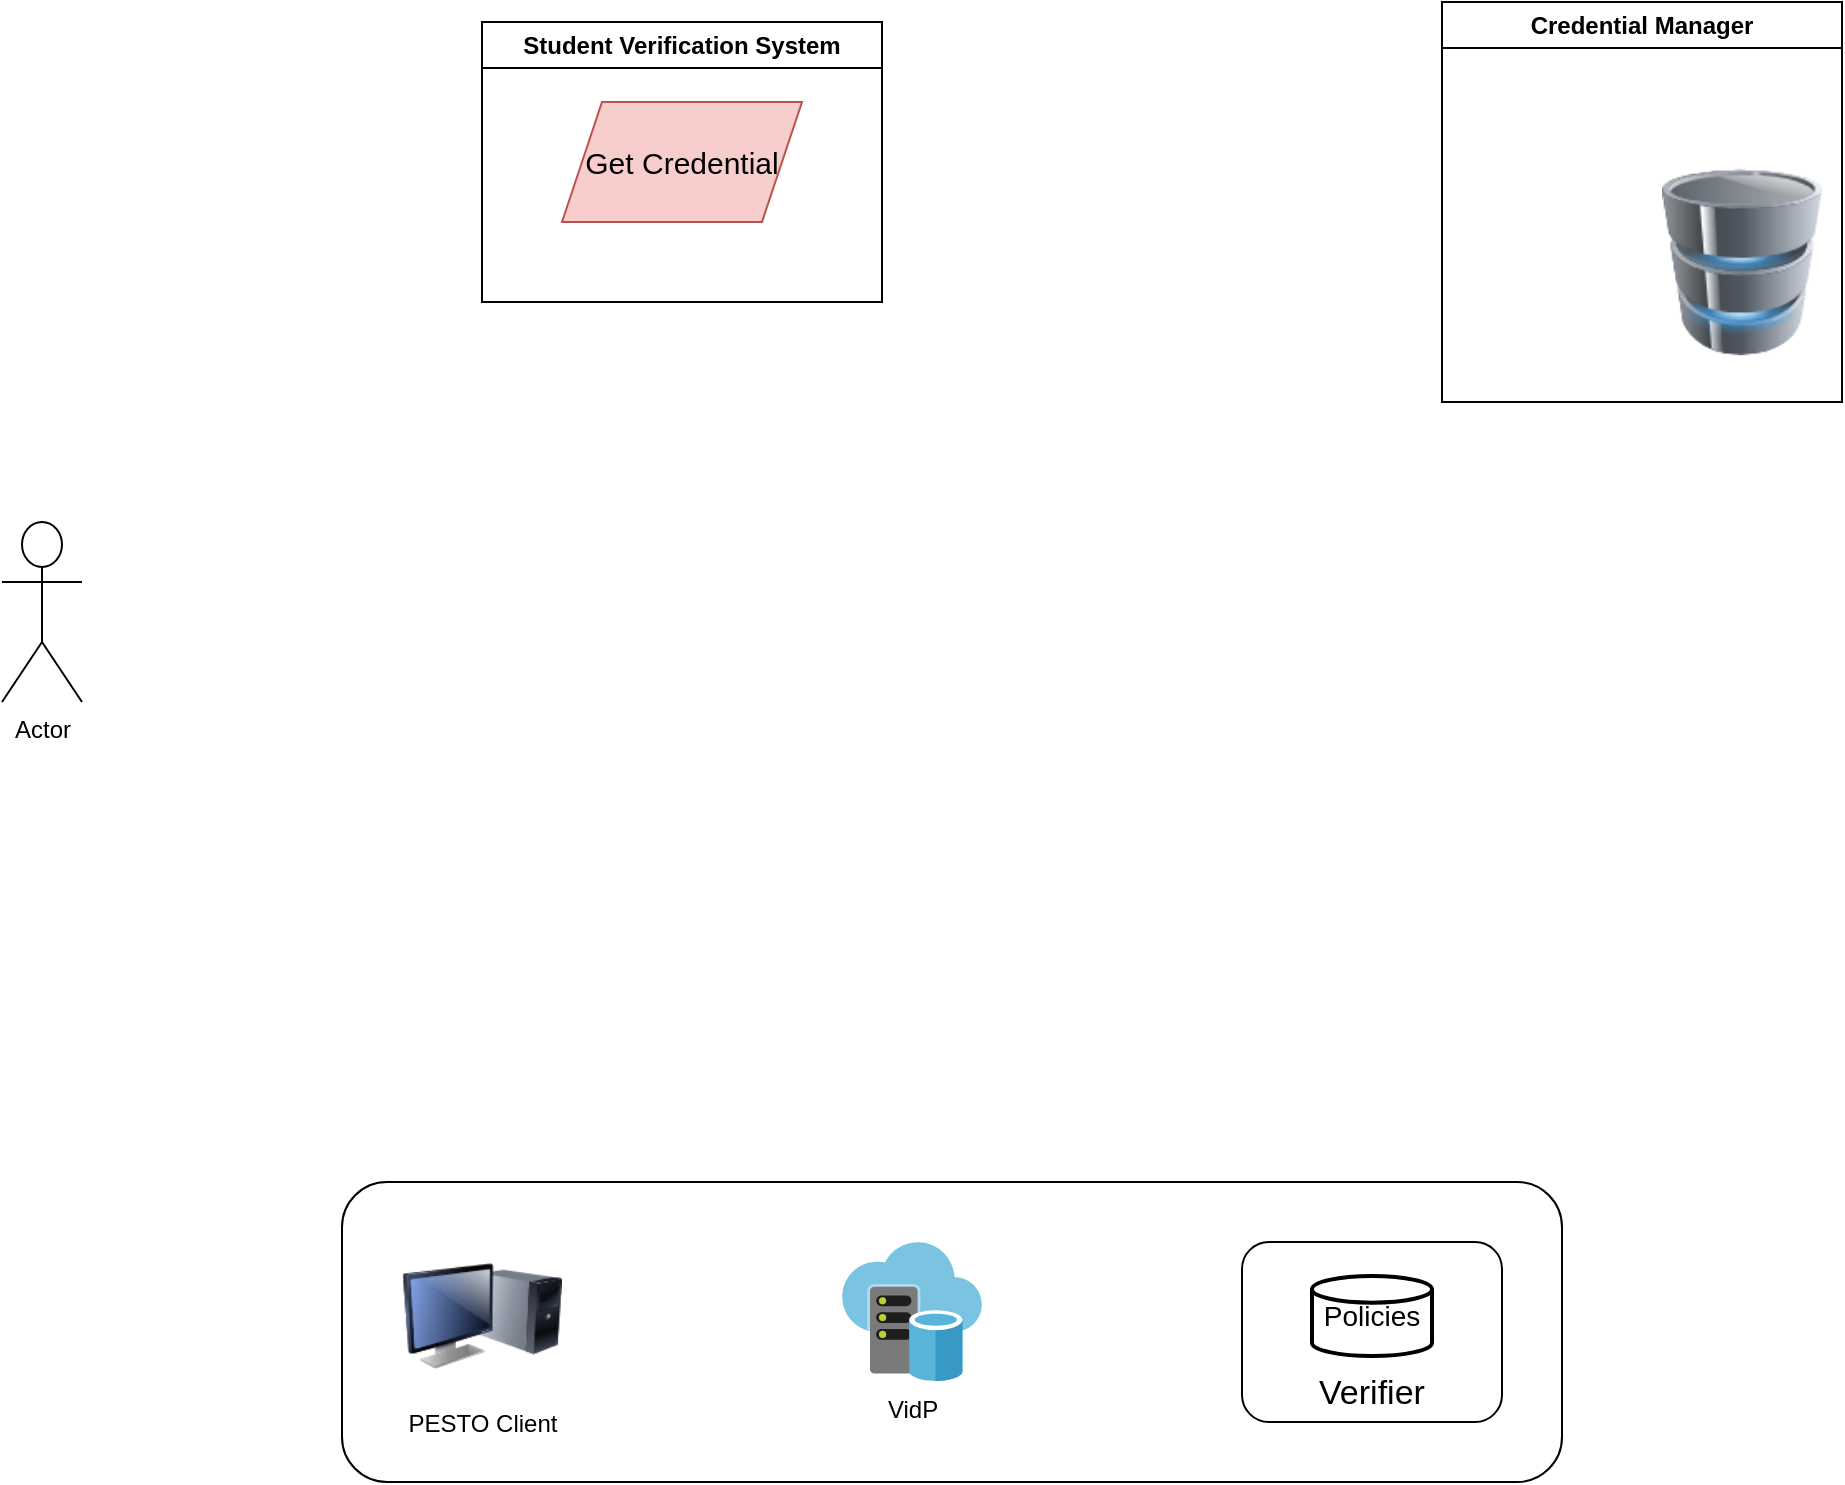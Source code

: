 <mxfile version="22.1.2" type="github">
  <diagram id="C5RBs43oDa-KdzZeNtuy" name="Page-1">
    <mxGraphModel dx="1015" dy="914" grid="1" gridSize="10" guides="1" tooltips="1" connect="1" arrows="1" fold="1" page="1" pageScale="1" pageWidth="1169" pageHeight="1654" math="0" shadow="0">
      <root>
        <mxCell id="WIyWlLk6GJQsqaUBKTNV-0" />
        <mxCell id="WIyWlLk6GJQsqaUBKTNV-1" parent="WIyWlLk6GJQsqaUBKTNV-0" />
        <mxCell id="us27jVsJSp4dY-AdVtNz-0" value="Actor" style="shape=umlActor;verticalLabelPosition=bottom;verticalAlign=top;html=1;outlineConnect=0;shadow=0;align=center;" vertex="1" parent="WIyWlLk6GJQsqaUBKTNV-1">
          <mxGeometry x="80" y="450" width="40" height="90" as="geometry" />
        </mxCell>
        <mxCell id="us27jVsJSp4dY-AdVtNz-13" value="Student Verification System" style="swimlane;whiteSpace=wrap;html=1;" vertex="1" parent="WIyWlLk6GJQsqaUBKTNV-1">
          <mxGeometry x="320" y="200" width="200" height="140" as="geometry" />
        </mxCell>
        <mxCell id="us27jVsJSp4dY-AdVtNz-14" value="Get Credential" style="shape=parallelogram;perimeter=parallelogramPerimeter;fixedSize=1;strokeColor=#b85450;spacingBottom=0;labelBackgroundColor=none;labelBorderColor=none;whiteSpace=wrap;html=1;fillColor=#f8cecc;fontSize=15;" vertex="1" parent="us27jVsJSp4dY-AdVtNz-13">
          <mxGeometry x="40" y="40" width="120" height="60" as="geometry" />
        </mxCell>
        <mxCell id="us27jVsJSp4dY-AdVtNz-15" value="" style="rounded=1;whiteSpace=wrap;html=1;" vertex="1" parent="WIyWlLk6GJQsqaUBKTNV-1">
          <mxGeometry x="250" y="780" width="610" height="150" as="geometry" />
        </mxCell>
        <mxCell id="us27jVsJSp4dY-AdVtNz-16" value="PESTO Client" style="image;html=1;image=img/lib/clip_art/computers/Monitor_Tower_128x128.png" vertex="1" parent="WIyWlLk6GJQsqaUBKTNV-1">
          <mxGeometry x="280" y="807" width="80" height="80" as="geometry" />
        </mxCell>
        <mxCell id="us27jVsJSp4dY-AdVtNz-18" value="VidP" style="image;sketch=0;aspect=fixed;html=1;points=[];align=center;fontSize=12;image=img/lib/mscae/Virtual_Datacenter.svg;" vertex="1" parent="WIyWlLk6GJQsqaUBKTNV-1">
          <mxGeometry x="500" y="810" width="70" height="70" as="geometry" />
        </mxCell>
        <mxCell id="us27jVsJSp4dY-AdVtNz-19" value="&lt;br&gt;&lt;br&gt;&lt;br&gt;Verifier" style="rounded=1;whiteSpace=wrap;html=1;glass=0;shadow=0;fontSize=17;" vertex="1" parent="WIyWlLk6GJQsqaUBKTNV-1">
          <mxGeometry x="700" y="810" width="130" height="90" as="geometry" />
        </mxCell>
        <mxCell id="us27jVsJSp4dY-AdVtNz-20" value="Policies" style="strokeWidth=2;html=1;shape=mxgraph.flowchart.database;whiteSpace=wrap;labelBackgroundColor=none;fontSize=14;" vertex="1" parent="WIyWlLk6GJQsqaUBKTNV-1">
          <mxGeometry x="735" y="827" width="60" height="40" as="geometry" />
        </mxCell>
        <mxCell id="us27jVsJSp4dY-AdVtNz-21" value="Credential Manager" style="swimlane;whiteSpace=wrap;html=1;" vertex="1" parent="WIyWlLk6GJQsqaUBKTNV-1">
          <mxGeometry x="800" y="190" width="200" height="200" as="geometry" />
        </mxCell>
        <mxCell id="us27jVsJSp4dY-AdVtNz-22" value="" style="image;html=1;image=img/lib/clip_art/computers/Database_128x128.png" vertex="1" parent="us27jVsJSp4dY-AdVtNz-21">
          <mxGeometry x="110" y="80" width="80" height="100" as="geometry" />
        </mxCell>
      </root>
    </mxGraphModel>
  </diagram>
</mxfile>
